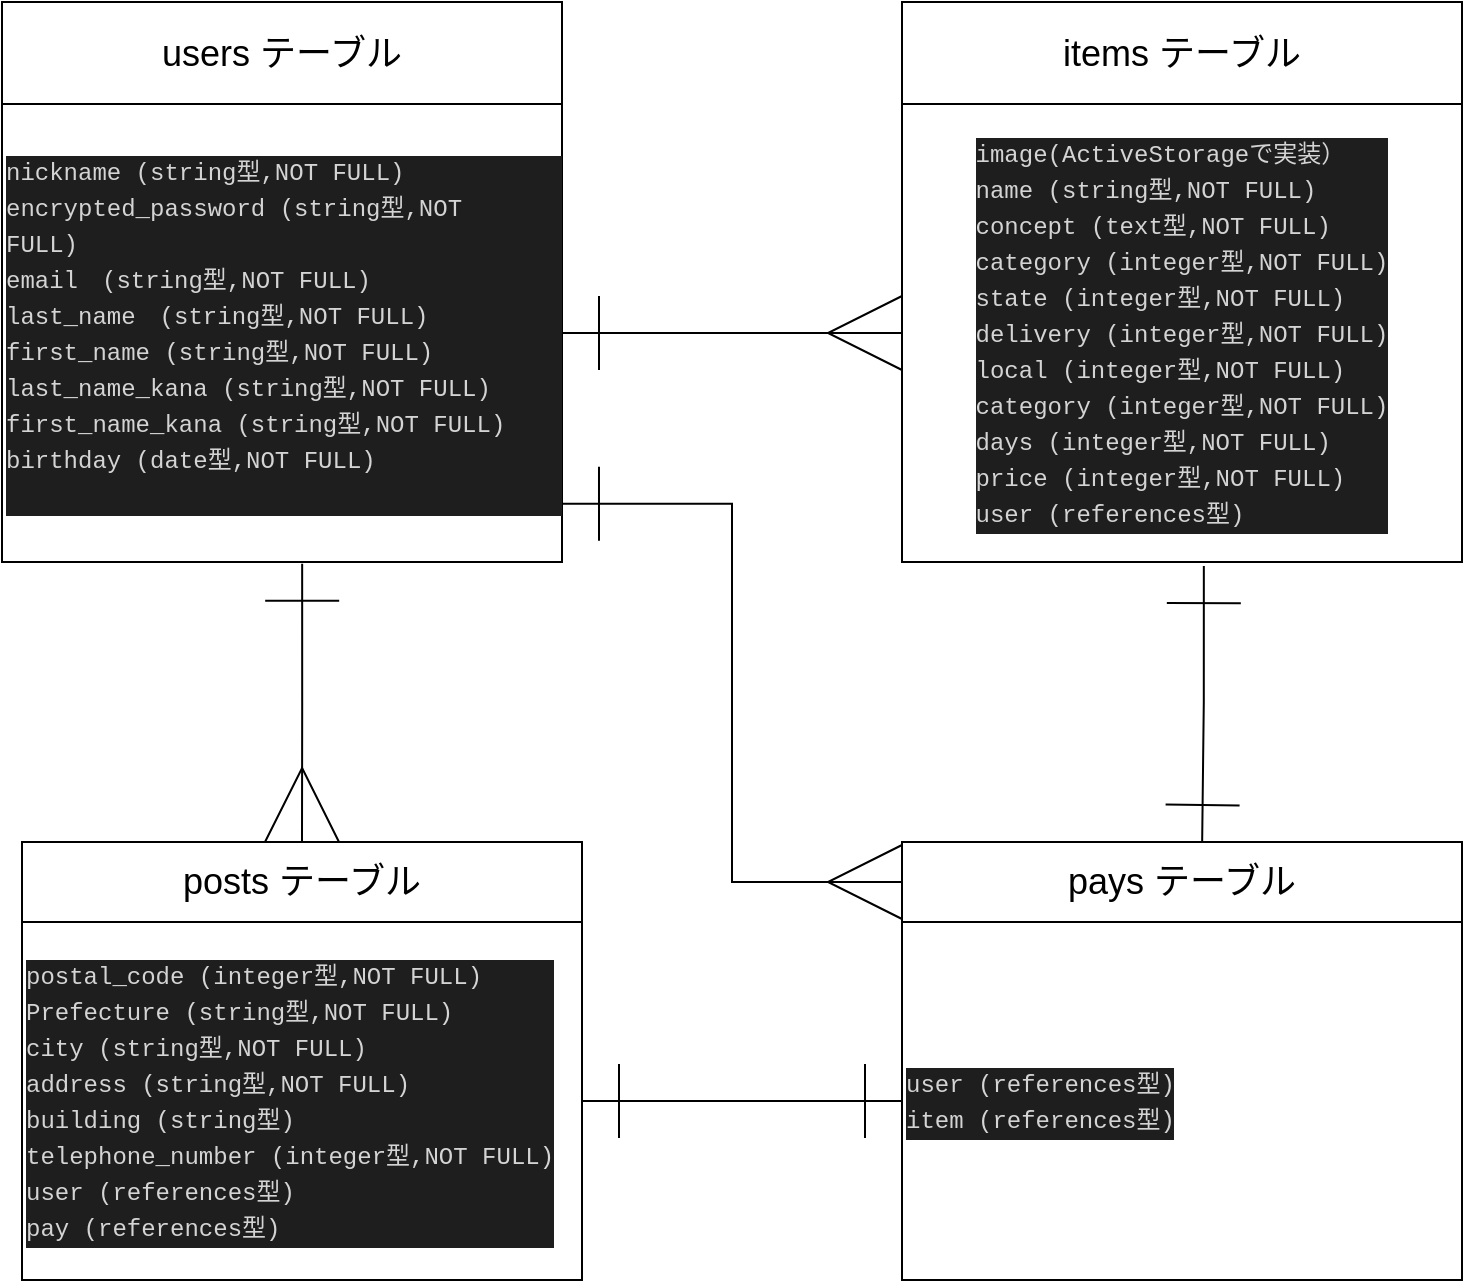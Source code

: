 <mxfile>
    <diagram id="t4SB8xGfmvNPdDlzMrRe" name="ページ1">
        <mxGraphModel dx="842" dy="667" grid="1" gridSize="10" guides="1" tooltips="1" connect="1" arrows="1" fold="1" page="1" pageScale="1" pageWidth="827" pageHeight="1169" math="0" shadow="0">
            <root>
                <mxCell id="0"/>
                <mxCell id="1" parent="0"/>
                <mxCell id="18" value="" style="shape=table;startSize=0;container=1;collapsible=0;childLayout=tableLayout;" parent="1" vertex="1">
                    <mxGeometry x="70" y="60" width="280" height="280" as="geometry"/>
                </mxCell>
                <mxCell id="19" value="" style="shape=partialRectangle;collapsible=0;dropTarget=0;pointerEvents=0;fillColor=none;top=0;left=0;bottom=0;right=0;points=[[0,0.5],[1,0.5]];portConstraint=eastwest;" parent="18" vertex="1">
                    <mxGeometry width="280" height="51" as="geometry"/>
                </mxCell>
                <mxCell id="20" value="&lt;font style=&quot;font-size: 18px&quot;&gt;users テーブル&lt;/font&gt;" style="shape=partialRectangle;html=1;whiteSpace=wrap;connectable=0;overflow=hidden;fillColor=none;top=0;left=0;bottom=0;right=0;" parent="19" vertex="1">
                    <mxGeometry width="280" height="51" as="geometry"/>
                </mxCell>
                <mxCell id="21" value="" style="shape=partialRectangle;collapsible=0;dropTarget=0;pointerEvents=0;fillColor=none;top=0;left=0;bottom=0;right=0;points=[[0,0.5],[1,0.5]];portConstraint=eastwest;" parent="18" vertex="1">
                    <mxGeometry y="51" width="280" height="229" as="geometry"/>
                </mxCell>
                <mxCell id="22" value="&lt;div style=&quot;color: rgb(212 , 212 , 212) ; background-color: rgb(30 , 30 , 30) ; font-family: &amp;#34;menlo&amp;#34; , &amp;#34;monaco&amp;#34; , &amp;#34;courier new&amp;#34; , monospace ; line-height: 18px&quot;&gt;&lt;div&gt;nickname (string型,NOT FULL)&lt;/div&gt;&lt;div&gt;encrypted_password (string型,NOT FULL)&amp;nbsp;&lt;/div&gt;&lt;div&gt;email　(string型,NOT FULL)&amp;nbsp;&lt;/div&gt;&lt;div&gt;last_name　(string型,NOT FULL)&lt;/div&gt;&lt;div&gt;first_name (string型,NOT FULL)&lt;/div&gt;&lt;div&gt;last_name_kana (string型,NOT FULL)&lt;/div&gt;&lt;div&gt;first_name_kana (string型,NOT FULL)&lt;/div&gt;&lt;div&gt;birthday (&lt;span style=&quot;font-family: &amp;#34;menlo&amp;#34; , &amp;#34;monaco&amp;#34; , &amp;#34;courier new&amp;#34; , monospace&quot;&gt;date&lt;/span&gt;型,NOT FULL)&lt;br&gt;&lt;/div&gt;&lt;br&gt;&lt;/div&gt;" style="shape=partialRectangle;html=1;whiteSpace=wrap;connectable=0;overflow=hidden;fillColor=none;top=0;left=0;bottom=0;right=0;align=left;" parent="21" vertex="1">
                    <mxGeometry width="280" height="229" as="geometry"/>
                </mxCell>
                <mxCell id="23" value="" style="shape=table;startSize=0;container=1;collapsible=0;childLayout=tableLayout;align=left;" parent="1" vertex="1">
                    <mxGeometry x="520" y="60" width="280" height="280" as="geometry"/>
                </mxCell>
                <mxCell id="24" value="" style="shape=partialRectangle;collapsible=0;dropTarget=0;pointerEvents=0;fillColor=none;top=0;left=0;bottom=0;right=0;points=[[0,0.5],[1,0.5]];portConstraint=eastwest;" parent="23" vertex="1">
                    <mxGeometry width="280" height="51" as="geometry"/>
                </mxCell>
                <mxCell id="25" value="&lt;font style=&quot;font-size: 18px&quot;&gt;items テーブル&lt;/font&gt;" style="shape=partialRectangle;html=1;whiteSpace=wrap;connectable=0;overflow=hidden;fillColor=none;top=0;left=0;bottom=0;right=0;" parent="24" vertex="1">
                    <mxGeometry width="280" height="51" as="geometry"/>
                </mxCell>
                <mxCell id="26" value="" style="shape=partialRectangle;collapsible=0;dropTarget=0;pointerEvents=0;fillColor=none;top=0;left=0;bottom=0;right=0;points=[[0,0.5],[1,0.5]];portConstraint=eastwest;" parent="23" vertex="1">
                    <mxGeometry y="51" width="280" height="229" as="geometry"/>
                </mxCell>
                <mxCell id="27" value="&lt;div style=&quot;color: rgb(212 , 212 , 212) ; background-color: rgb(30 , 30 , 30) ; font-family: &amp;#34;menlo&amp;#34; , &amp;#34;monaco&amp;#34; , &amp;#34;courier new&amp;#34; , monospace ; line-height: 18px&quot;&gt;&lt;div style=&quot;font-family: &amp;#34;menlo&amp;#34; , &amp;#34;monaco&amp;#34; , &amp;#34;courier new&amp;#34; , monospace ; line-height: 18px&quot;&gt;&lt;div style=&quot;font-family: &amp;#34;menlo&amp;#34; , &amp;#34;monaco&amp;#34; , &amp;#34;courier new&amp;#34; , monospace ; line-height: 18px&quot;&gt;&lt;div style=&quot;text-align: left&quot;&gt;image(ActiveStorageで実装）&lt;/div&gt;&lt;div style=&quot;text-align: left&quot;&gt;name (string型,NOT FULL)&lt;/div&gt;&lt;div style=&quot;text-align: left&quot;&gt;concept (text型,NOT FULL)&lt;/div&gt;&lt;div style=&quot;text-align: left&quot;&gt;category (integer型,NOT FULL)&lt;/div&gt;&lt;div style=&quot;text-align: left&quot;&gt;state (integer型,NOT FULL)&lt;/div&gt;&lt;div style=&quot;text-align: left&quot;&gt;delivery (integer型,NOT FULL)&lt;/div&gt;&lt;div style=&quot;text-align: left&quot;&gt;local (integer型,NOT FULL)&lt;/div&gt;&lt;div style=&quot;text-align: left&quot;&gt;category (integer型,NOT FULL)&lt;/div&gt;&lt;div style=&quot;text-align: left&quot;&gt;days (integer型,NOT FULL)&lt;/div&gt;&lt;div style=&quot;text-align: left&quot;&gt;price (integer型,NOT FULL)&lt;/div&gt;&lt;div style=&quot;text-align: left&quot;&gt;user (references型)&lt;br&gt;&lt;/div&gt;&lt;/div&gt;&lt;/div&gt;&lt;/div&gt;" style="shape=partialRectangle;html=1;whiteSpace=wrap;connectable=0;overflow=hidden;fillColor=none;top=0;left=0;bottom=0;right=0;" parent="26" vertex="1">
                    <mxGeometry width="280" height="229" as="geometry"/>
                </mxCell>
                <mxCell id="28" value="" style="shape=table;startSize=0;container=1;collapsible=0;childLayout=tableLayout;" parent="1" vertex="1">
                    <mxGeometry x="520" y="480" width="280" height="219" as="geometry"/>
                </mxCell>
                <mxCell id="29" value="" style="shape=partialRectangle;collapsible=0;dropTarget=0;pointerEvents=0;fillColor=none;top=0;left=0;bottom=0;right=0;points=[[0,0.5],[1,0.5]];portConstraint=eastwest;" parent="28" vertex="1">
                    <mxGeometry width="280" height="40" as="geometry"/>
                </mxCell>
                <mxCell id="30" value="&lt;font style=&quot;font-size: 18px&quot;&gt;pays テーブル&lt;/font&gt;" style="shape=partialRectangle;html=1;whiteSpace=wrap;connectable=0;overflow=hidden;fillColor=none;top=0;left=0;bottom=0;right=0;" parent="29" vertex="1">
                    <mxGeometry width="280" height="40" as="geometry"/>
                </mxCell>
                <mxCell id="31" value="" style="shape=partialRectangle;collapsible=0;dropTarget=0;pointerEvents=0;fillColor=none;top=0;left=0;bottom=0;right=0;points=[[0,0.5],[1,0.5]];portConstraint=eastwest;" parent="28" vertex="1">
                    <mxGeometry y="40" width="280" height="179" as="geometry"/>
                </mxCell>
                <mxCell id="32" value="&lt;div style=&quot;color: rgb(212 , 212 , 212) ; background-color: rgb(30 , 30 , 30) ; font-family: &amp;#34;menlo&amp;#34; , &amp;#34;monaco&amp;#34; , &amp;#34;courier new&amp;#34; , monospace ; line-height: 18px&quot;&gt;&lt;div style=&quot;font-family: &amp;#34;menlo&amp;#34; , &amp;#34;monaco&amp;#34; , &amp;#34;courier new&amp;#34; , monospace ; line-height: 18px&quot;&gt;&lt;div&gt;user (references型)&lt;br&gt;&lt;/div&gt;&lt;div&gt;item (references型)&lt;/div&gt;&lt;/div&gt;&lt;/div&gt;" style="shape=partialRectangle;html=1;whiteSpace=wrap;connectable=0;overflow=hidden;fillColor=none;top=0;left=0;bottom=0;right=0;align=left;" parent="31" vertex="1">
                    <mxGeometry width="280" height="179" as="geometry"/>
                </mxCell>
                <mxCell id="33" value="" style="shape=table;startSize=0;container=1;collapsible=0;childLayout=tableLayout;" parent="1" vertex="1">
                    <mxGeometry x="80" y="480" width="280" height="219" as="geometry"/>
                </mxCell>
                <mxCell id="34" value="" style="shape=partialRectangle;collapsible=0;dropTarget=0;pointerEvents=0;fillColor=none;top=0;left=0;bottom=0;right=0;points=[[0,0.5],[1,0.5]];portConstraint=eastwest;" parent="33" vertex="1">
                    <mxGeometry width="280" height="40" as="geometry"/>
                </mxCell>
                <mxCell id="35" value="&lt;font style=&quot;font-size: 18px&quot;&gt;posts テーブル&lt;/font&gt;" style="shape=partialRectangle;html=1;whiteSpace=wrap;connectable=0;overflow=hidden;fillColor=none;top=0;left=0;bottom=0;right=0;" parent="34" vertex="1">
                    <mxGeometry width="280" height="40" as="geometry"/>
                </mxCell>
                <mxCell id="36" value="" style="shape=partialRectangle;collapsible=0;dropTarget=0;pointerEvents=0;fillColor=none;top=0;left=0;bottom=0;right=0;points=[[0,0.5],[1,0.5]];portConstraint=eastwest;" parent="33" vertex="1">
                    <mxGeometry y="40" width="280" height="179" as="geometry"/>
                </mxCell>
                <mxCell id="37" value="&lt;div style=&quot;color: rgb(212 , 212 , 212) ; background-color: rgb(30 , 30 , 30) ; font-family: &amp;#34;menlo&amp;#34; , &amp;#34;monaco&amp;#34; , &amp;#34;courier new&amp;#34; , monospace ; line-height: 18px&quot;&gt;&lt;div&gt;&lt;div&gt;postal_code (integer型,NOT FULL)&lt;/div&gt;&lt;div&gt;Prefecture (string型,NOT FULL)&amp;nbsp;&lt;/div&gt;&lt;div&gt;city (string型,NOT FULL)&lt;/div&gt;&lt;div&gt;address (string型,NOT FULL)&lt;/div&gt;&lt;div&gt;building (string型)&lt;/div&gt;&lt;div&gt;telephone_number (integer型,NOT FULL)&lt;/div&gt;&lt;div&gt;user (references型)&lt;/div&gt;&lt;div&gt;pay (references型)&lt;/div&gt;&lt;/div&gt;&lt;/div&gt;" style="shape=partialRectangle;html=1;whiteSpace=wrap;connectable=0;overflow=hidden;fillColor=none;top=0;left=0;bottom=0;right=0;align=left;" parent="36" vertex="1">
                    <mxGeometry width="280" height="179" as="geometry"/>
                </mxCell>
                <mxCell id="40" style="edgeStyle=orthogonalEdgeStyle;rounded=0;orthogonalLoop=1;jettySize=auto;html=1;exitX=1;exitY=0.5;exitDx=0;exitDy=0;entryX=0;entryY=0.5;entryDx=0;entryDy=0;endArrow=ERmany;endFill=0;align=left;horizontal=1;startArrow=ERone;startFill=0;strokeWidth=1;endSize=35;startSize=35;" parent="1" source="21" target="26" edge="1">
                    <mxGeometry relative="1" as="geometry"/>
                </mxCell>
                <mxCell id="42" style="edgeStyle=orthogonalEdgeStyle;rounded=0;orthogonalLoop=1;jettySize=auto;html=1;exitX=0.536;exitY=1.004;exitDx=0;exitDy=0;entryX=0.5;entryY=0;entryDx=0;entryDy=0;endArrow=ERmany;endFill=0;align=left;horizontal=1;startArrow=ERone;startFill=0;strokeWidth=1;endSize=35;startSize=35;entryPerimeter=0;exitPerimeter=0;" parent="1" source="21" target="34" edge="1">
                    <mxGeometry relative="1" as="geometry">
                        <mxPoint x="80" y="410" as="sourcePoint"/>
                        <mxPoint x="250" y="410" as="targetPoint"/>
                    </mxGeometry>
                </mxCell>
                <mxCell id="43" style="edgeStyle=orthogonalEdgeStyle;rounded=0;orthogonalLoop=1;jettySize=auto;html=1;exitX=0.539;exitY=1.009;exitDx=0;exitDy=0;entryX=0.536;entryY=0;entryDx=0;entryDy=0;endArrow=ERone;endFill=0;align=left;horizontal=1;startArrow=ERone;startFill=0;strokeWidth=1;endSize=35;startSize=35;entryPerimeter=0;exitPerimeter=0;" parent="1" source="26" target="29" edge="1">
                    <mxGeometry relative="1" as="geometry">
                        <mxPoint x="649.98" y="310.016" as="sourcePoint"/>
                        <mxPoint x="649.9" y="449.1" as="targetPoint"/>
                        <Array as="points">
                            <mxPoint x="671" y="410"/>
                        </Array>
                    </mxGeometry>
                </mxCell>
                <mxCell id="44" style="edgeStyle=orthogonalEdgeStyle;rounded=0;orthogonalLoop=1;jettySize=auto;html=1;exitX=1;exitY=0.5;exitDx=0;exitDy=0;entryX=0;entryY=0.5;entryDx=0;entryDy=0;endArrow=ERone;endFill=0;align=left;horizontal=1;startArrow=ERone;startFill=0;strokeWidth=1;endSize=35;startSize=35;" parent="1" source="36" target="31" edge="1">
                    <mxGeometry relative="1" as="geometry">
                        <mxPoint x="680.92" y="352.061" as="sourcePoint"/>
                        <mxPoint x="680.08" y="490" as="targetPoint"/>
                        <Array as="points">
                            <mxPoint x="480" y="610"/>
                            <mxPoint x="480" y="610"/>
                        </Array>
                    </mxGeometry>
                </mxCell>
                <mxCell id="45" style="edgeStyle=orthogonalEdgeStyle;rounded=0;orthogonalLoop=1;jettySize=auto;html=1;exitX=1;exitY=0.873;exitDx=0;exitDy=0;endArrow=ERmany;endFill=0;align=left;horizontal=1;startArrow=ERone;startFill=0;strokeWidth=1;endSize=35;startSize=35;exitPerimeter=0;" parent="1" source="21" target="29" edge="1">
                    <mxGeometry relative="1" as="geometry">
                        <mxPoint x="360" y="400" as="sourcePoint"/>
                        <mxPoint x="530" y="400" as="targetPoint"/>
                    </mxGeometry>
                </mxCell>
            </root>
        </mxGraphModel>
    </diagram>
</mxfile>